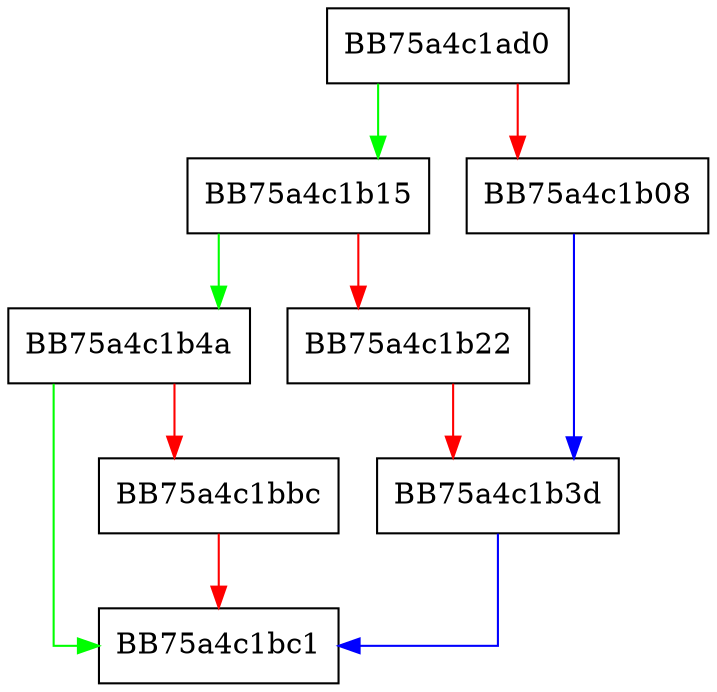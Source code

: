 digraph AddJsonChildObj {
  node [shape="box"];
  graph [splines=ortho];
  BB75a4c1ad0 -> BB75a4c1b15 [color="green"];
  BB75a4c1ad0 -> BB75a4c1b08 [color="red"];
  BB75a4c1b08 -> BB75a4c1b3d [color="blue"];
  BB75a4c1b15 -> BB75a4c1b4a [color="green"];
  BB75a4c1b15 -> BB75a4c1b22 [color="red"];
  BB75a4c1b22 -> BB75a4c1b3d [color="red"];
  BB75a4c1b3d -> BB75a4c1bc1 [color="blue"];
  BB75a4c1b4a -> BB75a4c1bc1 [color="green"];
  BB75a4c1b4a -> BB75a4c1bbc [color="red"];
  BB75a4c1bbc -> BB75a4c1bc1 [color="red"];
}